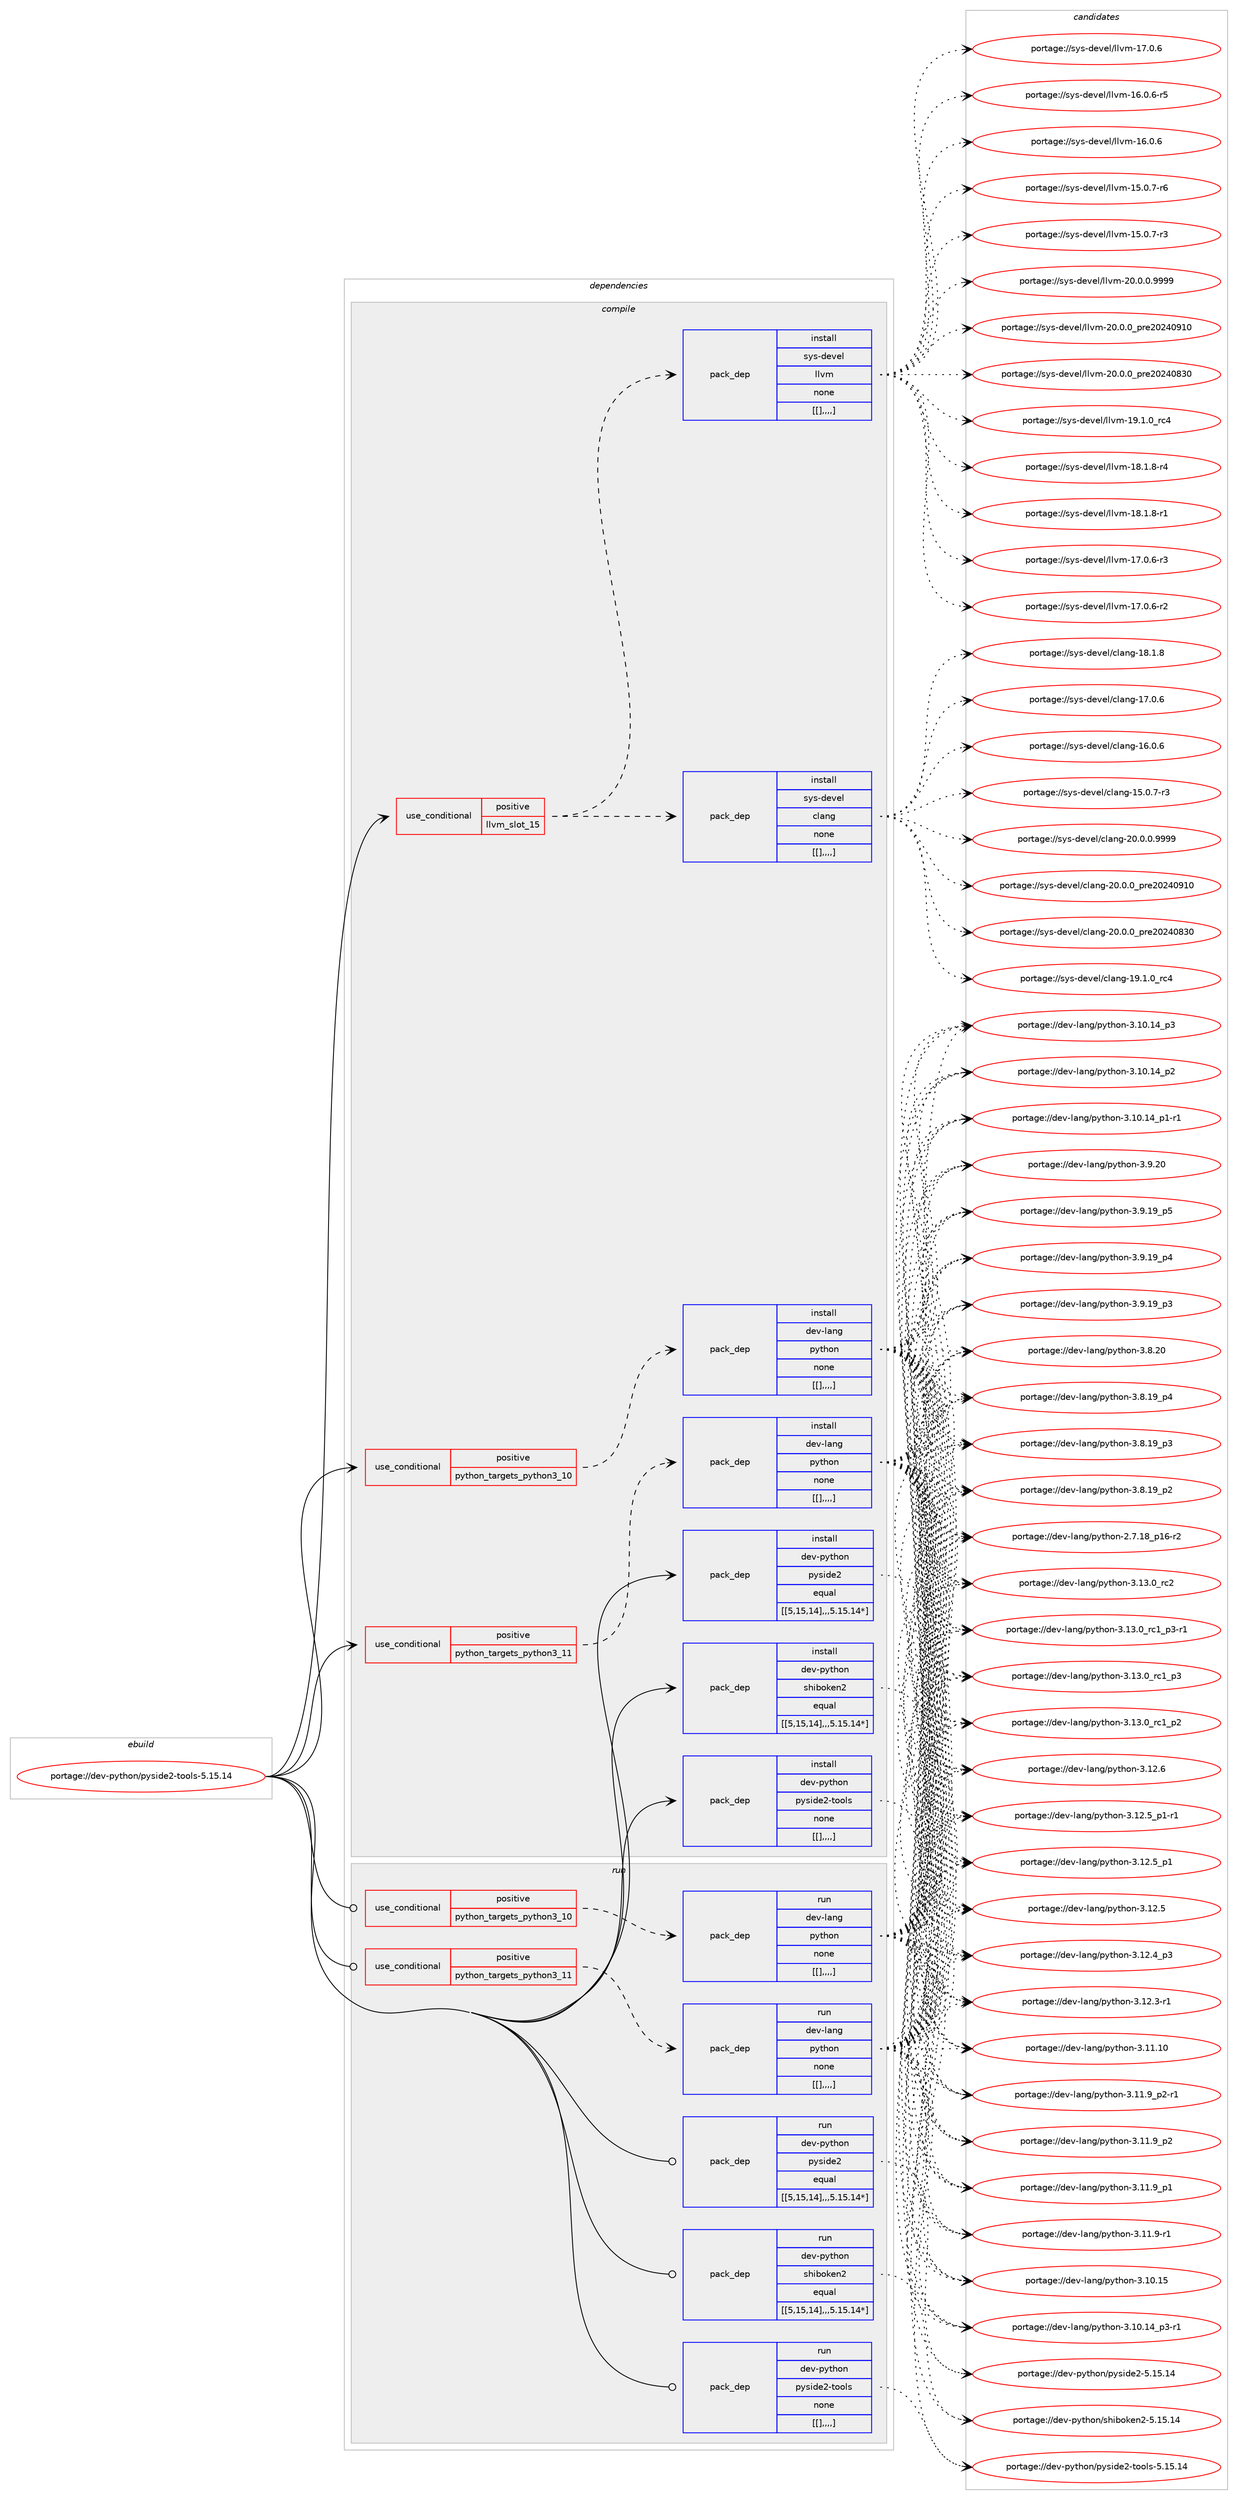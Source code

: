 digraph prolog {

# *************
# Graph options
# *************

newrank=true;
concentrate=true;
compound=true;
graph [rankdir=LR,fontname=Helvetica,fontsize=10,ranksep=1.5];#, ranksep=2.5, nodesep=0.2];
edge  [arrowhead=vee];
node  [fontname=Helvetica,fontsize=10];

# **********
# The ebuild
# **********

subgraph cluster_leftcol {
color=gray;
label=<<i>ebuild</i>>;
id [label="portage://dev-python/pyside2-tools-5.15.14", color=red, width=4, href="../dev-python/pyside2-tools-5.15.14.svg"];
}

# ****************
# The dependencies
# ****************

subgraph cluster_midcol {
color=gray;
label=<<i>dependencies</i>>;
subgraph cluster_compile {
fillcolor="#eeeeee";
style=filled;
label=<<i>compile</i>>;
subgraph cond38549 {
dependency160203 [label=<<TABLE BORDER="0" CELLBORDER="1" CELLSPACING="0" CELLPADDING="4"><TR><TD ROWSPAN="3" CELLPADDING="10">use_conditional</TD></TR><TR><TD>positive</TD></TR><TR><TD>llvm_slot_15</TD></TR></TABLE>>, shape=none, color=red];
subgraph pack120401 {
dependency160204 [label=<<TABLE BORDER="0" CELLBORDER="1" CELLSPACING="0" CELLPADDING="4" WIDTH="220"><TR><TD ROWSPAN="6" CELLPADDING="30">pack_dep</TD></TR><TR><TD WIDTH="110">install</TD></TR><TR><TD>sys-devel</TD></TR><TR><TD>clang</TD></TR><TR><TD>none</TD></TR><TR><TD>[[],,,,]</TD></TR></TABLE>>, shape=none, color=blue];
}
dependency160203:e -> dependency160204:w [weight=20,style="dashed",arrowhead="vee"];
subgraph pack120402 {
dependency160205 [label=<<TABLE BORDER="0" CELLBORDER="1" CELLSPACING="0" CELLPADDING="4" WIDTH="220"><TR><TD ROWSPAN="6" CELLPADDING="30">pack_dep</TD></TR><TR><TD WIDTH="110">install</TD></TR><TR><TD>sys-devel</TD></TR><TR><TD>llvm</TD></TR><TR><TD>none</TD></TR><TR><TD>[[],,,,]</TD></TR></TABLE>>, shape=none, color=blue];
}
dependency160203:e -> dependency160205:w [weight=20,style="dashed",arrowhead="vee"];
}
id:e -> dependency160203:w [weight=20,style="solid",arrowhead="vee"];
subgraph cond38550 {
dependency160206 [label=<<TABLE BORDER="0" CELLBORDER="1" CELLSPACING="0" CELLPADDING="4"><TR><TD ROWSPAN="3" CELLPADDING="10">use_conditional</TD></TR><TR><TD>positive</TD></TR><TR><TD>python_targets_python3_10</TD></TR></TABLE>>, shape=none, color=red];
subgraph pack120403 {
dependency160207 [label=<<TABLE BORDER="0" CELLBORDER="1" CELLSPACING="0" CELLPADDING="4" WIDTH="220"><TR><TD ROWSPAN="6" CELLPADDING="30">pack_dep</TD></TR><TR><TD WIDTH="110">install</TD></TR><TR><TD>dev-lang</TD></TR><TR><TD>python</TD></TR><TR><TD>none</TD></TR><TR><TD>[[],,,,]</TD></TR></TABLE>>, shape=none, color=blue];
}
dependency160206:e -> dependency160207:w [weight=20,style="dashed",arrowhead="vee"];
}
id:e -> dependency160206:w [weight=20,style="solid",arrowhead="vee"];
subgraph cond38551 {
dependency160208 [label=<<TABLE BORDER="0" CELLBORDER="1" CELLSPACING="0" CELLPADDING="4"><TR><TD ROWSPAN="3" CELLPADDING="10">use_conditional</TD></TR><TR><TD>positive</TD></TR><TR><TD>python_targets_python3_11</TD></TR></TABLE>>, shape=none, color=red];
subgraph pack120404 {
dependency160209 [label=<<TABLE BORDER="0" CELLBORDER="1" CELLSPACING="0" CELLPADDING="4" WIDTH="220"><TR><TD ROWSPAN="6" CELLPADDING="30">pack_dep</TD></TR><TR><TD WIDTH="110">install</TD></TR><TR><TD>dev-lang</TD></TR><TR><TD>python</TD></TR><TR><TD>none</TD></TR><TR><TD>[[],,,,]</TD></TR></TABLE>>, shape=none, color=blue];
}
dependency160208:e -> dependency160209:w [weight=20,style="dashed",arrowhead="vee"];
}
id:e -> dependency160208:w [weight=20,style="solid",arrowhead="vee"];
subgraph pack120405 {
dependency160210 [label=<<TABLE BORDER="0" CELLBORDER="1" CELLSPACING="0" CELLPADDING="4" WIDTH="220"><TR><TD ROWSPAN="6" CELLPADDING="30">pack_dep</TD></TR><TR><TD WIDTH="110">install</TD></TR><TR><TD>dev-python</TD></TR><TR><TD>pyside2</TD></TR><TR><TD>equal</TD></TR><TR><TD>[[5,15,14],,,5.15.14*]</TD></TR></TABLE>>, shape=none, color=blue];
}
id:e -> dependency160210:w [weight=20,style="solid",arrowhead="vee"];
subgraph pack120406 {
dependency160211 [label=<<TABLE BORDER="0" CELLBORDER="1" CELLSPACING="0" CELLPADDING="4" WIDTH="220"><TR><TD ROWSPAN="6" CELLPADDING="30">pack_dep</TD></TR><TR><TD WIDTH="110">install</TD></TR><TR><TD>dev-python</TD></TR><TR><TD>shiboken2</TD></TR><TR><TD>equal</TD></TR><TR><TD>[[5,15,14],,,5.15.14*]</TD></TR></TABLE>>, shape=none, color=blue];
}
id:e -> dependency160211:w [weight=20,style="solid",arrowhead="vee"];
subgraph pack120407 {
dependency160212 [label=<<TABLE BORDER="0" CELLBORDER="1" CELLSPACING="0" CELLPADDING="4" WIDTH="220"><TR><TD ROWSPAN="6" CELLPADDING="30">pack_dep</TD></TR><TR><TD WIDTH="110">install</TD></TR><TR><TD>dev-python</TD></TR><TR><TD>pyside2-tools</TD></TR><TR><TD>none</TD></TR><TR><TD>[[],,,,]</TD></TR></TABLE>>, shape=none, color=blue];
}
id:e -> dependency160212:w [weight=20,style="solid",arrowhead="vee"];
}
subgraph cluster_compileandrun {
fillcolor="#eeeeee";
style=filled;
label=<<i>compile and run</i>>;
}
subgraph cluster_run {
fillcolor="#eeeeee";
style=filled;
label=<<i>run</i>>;
subgraph cond38552 {
dependency160213 [label=<<TABLE BORDER="0" CELLBORDER="1" CELLSPACING="0" CELLPADDING="4"><TR><TD ROWSPAN="3" CELLPADDING="10">use_conditional</TD></TR><TR><TD>positive</TD></TR><TR><TD>python_targets_python3_10</TD></TR></TABLE>>, shape=none, color=red];
subgraph pack120408 {
dependency160214 [label=<<TABLE BORDER="0" CELLBORDER="1" CELLSPACING="0" CELLPADDING="4" WIDTH="220"><TR><TD ROWSPAN="6" CELLPADDING="30">pack_dep</TD></TR><TR><TD WIDTH="110">run</TD></TR><TR><TD>dev-lang</TD></TR><TR><TD>python</TD></TR><TR><TD>none</TD></TR><TR><TD>[[],,,,]</TD></TR></TABLE>>, shape=none, color=blue];
}
dependency160213:e -> dependency160214:w [weight=20,style="dashed",arrowhead="vee"];
}
id:e -> dependency160213:w [weight=20,style="solid",arrowhead="odot"];
subgraph cond38553 {
dependency160215 [label=<<TABLE BORDER="0" CELLBORDER="1" CELLSPACING="0" CELLPADDING="4"><TR><TD ROWSPAN="3" CELLPADDING="10">use_conditional</TD></TR><TR><TD>positive</TD></TR><TR><TD>python_targets_python3_11</TD></TR></TABLE>>, shape=none, color=red];
subgraph pack120409 {
dependency160216 [label=<<TABLE BORDER="0" CELLBORDER="1" CELLSPACING="0" CELLPADDING="4" WIDTH="220"><TR><TD ROWSPAN="6" CELLPADDING="30">pack_dep</TD></TR><TR><TD WIDTH="110">run</TD></TR><TR><TD>dev-lang</TD></TR><TR><TD>python</TD></TR><TR><TD>none</TD></TR><TR><TD>[[],,,,]</TD></TR></TABLE>>, shape=none, color=blue];
}
dependency160215:e -> dependency160216:w [weight=20,style="dashed",arrowhead="vee"];
}
id:e -> dependency160215:w [weight=20,style="solid",arrowhead="odot"];
subgraph pack120410 {
dependency160217 [label=<<TABLE BORDER="0" CELLBORDER="1" CELLSPACING="0" CELLPADDING="4" WIDTH="220"><TR><TD ROWSPAN="6" CELLPADDING="30">pack_dep</TD></TR><TR><TD WIDTH="110">run</TD></TR><TR><TD>dev-python</TD></TR><TR><TD>pyside2</TD></TR><TR><TD>equal</TD></TR><TR><TD>[[5,15,14],,,5.15.14*]</TD></TR></TABLE>>, shape=none, color=blue];
}
id:e -> dependency160217:w [weight=20,style="solid",arrowhead="odot"];
subgraph pack120411 {
dependency160218 [label=<<TABLE BORDER="0" CELLBORDER="1" CELLSPACING="0" CELLPADDING="4" WIDTH="220"><TR><TD ROWSPAN="6" CELLPADDING="30">pack_dep</TD></TR><TR><TD WIDTH="110">run</TD></TR><TR><TD>dev-python</TD></TR><TR><TD>shiboken2</TD></TR><TR><TD>equal</TD></TR><TR><TD>[[5,15,14],,,5.15.14*]</TD></TR></TABLE>>, shape=none, color=blue];
}
id:e -> dependency160218:w [weight=20,style="solid",arrowhead="odot"];
subgraph pack120412 {
dependency160219 [label=<<TABLE BORDER="0" CELLBORDER="1" CELLSPACING="0" CELLPADDING="4" WIDTH="220"><TR><TD ROWSPAN="6" CELLPADDING="30">pack_dep</TD></TR><TR><TD WIDTH="110">run</TD></TR><TR><TD>dev-python</TD></TR><TR><TD>pyside2-tools</TD></TR><TR><TD>none</TD></TR><TR><TD>[[],,,,]</TD></TR></TABLE>>, shape=none, color=blue];
}
id:e -> dependency160219:w [weight=20,style="solid",arrowhead="odot"];
}
}

# **************
# The candidates
# **************

subgraph cluster_choices {
rank=same;
color=gray;
label=<<i>candidates</i>>;

subgraph choice120401 {
color=black;
nodesep=1;
choice11512111545100101118101108479910897110103455048464846484657575757 [label="portage://sys-devel/clang-20.0.0.9999", color=red, width=4,href="../sys-devel/clang-20.0.0.9999.svg"];
choice1151211154510010111810110847991089711010345504846484648951121141015048505248574948 [label="portage://sys-devel/clang-20.0.0_pre20240910", color=red, width=4,href="../sys-devel/clang-20.0.0_pre20240910.svg"];
choice1151211154510010111810110847991089711010345504846484648951121141015048505248565148 [label="portage://sys-devel/clang-20.0.0_pre20240830", color=red, width=4,href="../sys-devel/clang-20.0.0_pre20240830.svg"];
choice1151211154510010111810110847991089711010345495746494648951149952 [label="portage://sys-devel/clang-19.1.0_rc4", color=red, width=4,href="../sys-devel/clang-19.1.0_rc4.svg"];
choice1151211154510010111810110847991089711010345495646494656 [label="portage://sys-devel/clang-18.1.8", color=red, width=4,href="../sys-devel/clang-18.1.8.svg"];
choice1151211154510010111810110847991089711010345495546484654 [label="portage://sys-devel/clang-17.0.6", color=red, width=4,href="../sys-devel/clang-17.0.6.svg"];
choice1151211154510010111810110847991089711010345495446484654 [label="portage://sys-devel/clang-16.0.6", color=red, width=4,href="../sys-devel/clang-16.0.6.svg"];
choice11512111545100101118101108479910897110103454953464846554511451 [label="portage://sys-devel/clang-15.0.7-r3", color=red, width=4,href="../sys-devel/clang-15.0.7-r3.svg"];
dependency160204:e -> choice11512111545100101118101108479910897110103455048464846484657575757:w [style=dotted,weight="100"];
dependency160204:e -> choice1151211154510010111810110847991089711010345504846484648951121141015048505248574948:w [style=dotted,weight="100"];
dependency160204:e -> choice1151211154510010111810110847991089711010345504846484648951121141015048505248565148:w [style=dotted,weight="100"];
dependency160204:e -> choice1151211154510010111810110847991089711010345495746494648951149952:w [style=dotted,weight="100"];
dependency160204:e -> choice1151211154510010111810110847991089711010345495646494656:w [style=dotted,weight="100"];
dependency160204:e -> choice1151211154510010111810110847991089711010345495546484654:w [style=dotted,weight="100"];
dependency160204:e -> choice1151211154510010111810110847991089711010345495446484654:w [style=dotted,weight="100"];
dependency160204:e -> choice11512111545100101118101108479910897110103454953464846554511451:w [style=dotted,weight="100"];
}
subgraph choice120402 {
color=black;
nodesep=1;
choice1151211154510010111810110847108108118109455048464846484657575757 [label="portage://sys-devel/llvm-20.0.0.9999", color=red, width=4,href="../sys-devel/llvm-20.0.0.9999.svg"];
choice115121115451001011181011084710810811810945504846484648951121141015048505248574948 [label="portage://sys-devel/llvm-20.0.0_pre20240910", color=red, width=4,href="../sys-devel/llvm-20.0.0_pre20240910.svg"];
choice115121115451001011181011084710810811810945504846484648951121141015048505248565148 [label="portage://sys-devel/llvm-20.0.0_pre20240830", color=red, width=4,href="../sys-devel/llvm-20.0.0_pre20240830.svg"];
choice115121115451001011181011084710810811810945495746494648951149952 [label="portage://sys-devel/llvm-19.1.0_rc4", color=red, width=4,href="../sys-devel/llvm-19.1.0_rc4.svg"];
choice1151211154510010111810110847108108118109454956464946564511452 [label="portage://sys-devel/llvm-18.1.8-r4", color=red, width=4,href="../sys-devel/llvm-18.1.8-r4.svg"];
choice1151211154510010111810110847108108118109454956464946564511449 [label="portage://sys-devel/llvm-18.1.8-r1", color=red, width=4,href="../sys-devel/llvm-18.1.8-r1.svg"];
choice1151211154510010111810110847108108118109454955464846544511451 [label="portage://sys-devel/llvm-17.0.6-r3", color=red, width=4,href="../sys-devel/llvm-17.0.6-r3.svg"];
choice1151211154510010111810110847108108118109454955464846544511450 [label="portage://sys-devel/llvm-17.0.6-r2", color=red, width=4,href="../sys-devel/llvm-17.0.6-r2.svg"];
choice115121115451001011181011084710810811810945495546484654 [label="portage://sys-devel/llvm-17.0.6", color=red, width=4,href="../sys-devel/llvm-17.0.6.svg"];
choice1151211154510010111810110847108108118109454954464846544511453 [label="portage://sys-devel/llvm-16.0.6-r5", color=red, width=4,href="../sys-devel/llvm-16.0.6-r5.svg"];
choice115121115451001011181011084710810811810945495446484654 [label="portage://sys-devel/llvm-16.0.6", color=red, width=4,href="../sys-devel/llvm-16.0.6.svg"];
choice1151211154510010111810110847108108118109454953464846554511454 [label="portage://sys-devel/llvm-15.0.7-r6", color=red, width=4,href="../sys-devel/llvm-15.0.7-r6.svg"];
choice1151211154510010111810110847108108118109454953464846554511451 [label="portage://sys-devel/llvm-15.0.7-r3", color=red, width=4,href="../sys-devel/llvm-15.0.7-r3.svg"];
dependency160205:e -> choice1151211154510010111810110847108108118109455048464846484657575757:w [style=dotted,weight="100"];
dependency160205:e -> choice115121115451001011181011084710810811810945504846484648951121141015048505248574948:w [style=dotted,weight="100"];
dependency160205:e -> choice115121115451001011181011084710810811810945504846484648951121141015048505248565148:w [style=dotted,weight="100"];
dependency160205:e -> choice115121115451001011181011084710810811810945495746494648951149952:w [style=dotted,weight="100"];
dependency160205:e -> choice1151211154510010111810110847108108118109454956464946564511452:w [style=dotted,weight="100"];
dependency160205:e -> choice1151211154510010111810110847108108118109454956464946564511449:w [style=dotted,weight="100"];
dependency160205:e -> choice1151211154510010111810110847108108118109454955464846544511451:w [style=dotted,weight="100"];
dependency160205:e -> choice1151211154510010111810110847108108118109454955464846544511450:w [style=dotted,weight="100"];
dependency160205:e -> choice115121115451001011181011084710810811810945495546484654:w [style=dotted,weight="100"];
dependency160205:e -> choice1151211154510010111810110847108108118109454954464846544511453:w [style=dotted,weight="100"];
dependency160205:e -> choice115121115451001011181011084710810811810945495446484654:w [style=dotted,weight="100"];
dependency160205:e -> choice1151211154510010111810110847108108118109454953464846554511454:w [style=dotted,weight="100"];
dependency160205:e -> choice1151211154510010111810110847108108118109454953464846554511451:w [style=dotted,weight="100"];
}
subgraph choice120403 {
color=black;
nodesep=1;
choice10010111845108971101034711212111610411111045514649514648951149950 [label="portage://dev-lang/python-3.13.0_rc2", color=red, width=4,href="../dev-lang/python-3.13.0_rc2.svg"];
choice1001011184510897110103471121211161041111104551464951464895114994995112514511449 [label="portage://dev-lang/python-3.13.0_rc1_p3-r1", color=red, width=4,href="../dev-lang/python-3.13.0_rc1_p3-r1.svg"];
choice100101118451089711010347112121116104111110455146495146489511499499511251 [label="portage://dev-lang/python-3.13.0_rc1_p3", color=red, width=4,href="../dev-lang/python-3.13.0_rc1_p3.svg"];
choice100101118451089711010347112121116104111110455146495146489511499499511250 [label="portage://dev-lang/python-3.13.0_rc1_p2", color=red, width=4,href="../dev-lang/python-3.13.0_rc1_p2.svg"];
choice10010111845108971101034711212111610411111045514649504654 [label="portage://dev-lang/python-3.12.6", color=red, width=4,href="../dev-lang/python-3.12.6.svg"];
choice1001011184510897110103471121211161041111104551464950465395112494511449 [label="portage://dev-lang/python-3.12.5_p1-r1", color=red, width=4,href="../dev-lang/python-3.12.5_p1-r1.svg"];
choice100101118451089711010347112121116104111110455146495046539511249 [label="portage://dev-lang/python-3.12.5_p1", color=red, width=4,href="../dev-lang/python-3.12.5_p1.svg"];
choice10010111845108971101034711212111610411111045514649504653 [label="portage://dev-lang/python-3.12.5", color=red, width=4,href="../dev-lang/python-3.12.5.svg"];
choice100101118451089711010347112121116104111110455146495046529511251 [label="portage://dev-lang/python-3.12.4_p3", color=red, width=4,href="../dev-lang/python-3.12.4_p3.svg"];
choice100101118451089711010347112121116104111110455146495046514511449 [label="portage://dev-lang/python-3.12.3-r1", color=red, width=4,href="../dev-lang/python-3.12.3-r1.svg"];
choice1001011184510897110103471121211161041111104551464949464948 [label="portage://dev-lang/python-3.11.10", color=red, width=4,href="../dev-lang/python-3.11.10.svg"];
choice1001011184510897110103471121211161041111104551464949465795112504511449 [label="portage://dev-lang/python-3.11.9_p2-r1", color=red, width=4,href="../dev-lang/python-3.11.9_p2-r1.svg"];
choice100101118451089711010347112121116104111110455146494946579511250 [label="portage://dev-lang/python-3.11.9_p2", color=red, width=4,href="../dev-lang/python-3.11.9_p2.svg"];
choice100101118451089711010347112121116104111110455146494946579511249 [label="portage://dev-lang/python-3.11.9_p1", color=red, width=4,href="../dev-lang/python-3.11.9_p1.svg"];
choice100101118451089711010347112121116104111110455146494946574511449 [label="portage://dev-lang/python-3.11.9-r1", color=red, width=4,href="../dev-lang/python-3.11.9-r1.svg"];
choice1001011184510897110103471121211161041111104551464948464953 [label="portage://dev-lang/python-3.10.15", color=red, width=4,href="../dev-lang/python-3.10.15.svg"];
choice100101118451089711010347112121116104111110455146494846495295112514511449 [label="portage://dev-lang/python-3.10.14_p3-r1", color=red, width=4,href="../dev-lang/python-3.10.14_p3-r1.svg"];
choice10010111845108971101034711212111610411111045514649484649529511251 [label="portage://dev-lang/python-3.10.14_p3", color=red, width=4,href="../dev-lang/python-3.10.14_p3.svg"];
choice10010111845108971101034711212111610411111045514649484649529511250 [label="portage://dev-lang/python-3.10.14_p2", color=red, width=4,href="../dev-lang/python-3.10.14_p2.svg"];
choice100101118451089711010347112121116104111110455146494846495295112494511449 [label="portage://dev-lang/python-3.10.14_p1-r1", color=red, width=4,href="../dev-lang/python-3.10.14_p1-r1.svg"];
choice10010111845108971101034711212111610411111045514657465048 [label="portage://dev-lang/python-3.9.20", color=red, width=4,href="../dev-lang/python-3.9.20.svg"];
choice100101118451089711010347112121116104111110455146574649579511253 [label="portage://dev-lang/python-3.9.19_p5", color=red, width=4,href="../dev-lang/python-3.9.19_p5.svg"];
choice100101118451089711010347112121116104111110455146574649579511252 [label="portage://dev-lang/python-3.9.19_p4", color=red, width=4,href="../dev-lang/python-3.9.19_p4.svg"];
choice100101118451089711010347112121116104111110455146574649579511251 [label="portage://dev-lang/python-3.9.19_p3", color=red, width=4,href="../dev-lang/python-3.9.19_p3.svg"];
choice10010111845108971101034711212111610411111045514656465048 [label="portage://dev-lang/python-3.8.20", color=red, width=4,href="../dev-lang/python-3.8.20.svg"];
choice100101118451089711010347112121116104111110455146564649579511252 [label="portage://dev-lang/python-3.8.19_p4", color=red, width=4,href="../dev-lang/python-3.8.19_p4.svg"];
choice100101118451089711010347112121116104111110455146564649579511251 [label="portage://dev-lang/python-3.8.19_p3", color=red, width=4,href="../dev-lang/python-3.8.19_p3.svg"];
choice100101118451089711010347112121116104111110455146564649579511250 [label="portage://dev-lang/python-3.8.19_p2", color=red, width=4,href="../dev-lang/python-3.8.19_p2.svg"];
choice100101118451089711010347112121116104111110455046554649569511249544511450 [label="portage://dev-lang/python-2.7.18_p16-r2", color=red, width=4,href="../dev-lang/python-2.7.18_p16-r2.svg"];
dependency160207:e -> choice10010111845108971101034711212111610411111045514649514648951149950:w [style=dotted,weight="100"];
dependency160207:e -> choice1001011184510897110103471121211161041111104551464951464895114994995112514511449:w [style=dotted,weight="100"];
dependency160207:e -> choice100101118451089711010347112121116104111110455146495146489511499499511251:w [style=dotted,weight="100"];
dependency160207:e -> choice100101118451089711010347112121116104111110455146495146489511499499511250:w [style=dotted,weight="100"];
dependency160207:e -> choice10010111845108971101034711212111610411111045514649504654:w [style=dotted,weight="100"];
dependency160207:e -> choice1001011184510897110103471121211161041111104551464950465395112494511449:w [style=dotted,weight="100"];
dependency160207:e -> choice100101118451089711010347112121116104111110455146495046539511249:w [style=dotted,weight="100"];
dependency160207:e -> choice10010111845108971101034711212111610411111045514649504653:w [style=dotted,weight="100"];
dependency160207:e -> choice100101118451089711010347112121116104111110455146495046529511251:w [style=dotted,weight="100"];
dependency160207:e -> choice100101118451089711010347112121116104111110455146495046514511449:w [style=dotted,weight="100"];
dependency160207:e -> choice1001011184510897110103471121211161041111104551464949464948:w [style=dotted,weight="100"];
dependency160207:e -> choice1001011184510897110103471121211161041111104551464949465795112504511449:w [style=dotted,weight="100"];
dependency160207:e -> choice100101118451089711010347112121116104111110455146494946579511250:w [style=dotted,weight="100"];
dependency160207:e -> choice100101118451089711010347112121116104111110455146494946579511249:w [style=dotted,weight="100"];
dependency160207:e -> choice100101118451089711010347112121116104111110455146494946574511449:w [style=dotted,weight="100"];
dependency160207:e -> choice1001011184510897110103471121211161041111104551464948464953:w [style=dotted,weight="100"];
dependency160207:e -> choice100101118451089711010347112121116104111110455146494846495295112514511449:w [style=dotted,weight="100"];
dependency160207:e -> choice10010111845108971101034711212111610411111045514649484649529511251:w [style=dotted,weight="100"];
dependency160207:e -> choice10010111845108971101034711212111610411111045514649484649529511250:w [style=dotted,weight="100"];
dependency160207:e -> choice100101118451089711010347112121116104111110455146494846495295112494511449:w [style=dotted,weight="100"];
dependency160207:e -> choice10010111845108971101034711212111610411111045514657465048:w [style=dotted,weight="100"];
dependency160207:e -> choice100101118451089711010347112121116104111110455146574649579511253:w [style=dotted,weight="100"];
dependency160207:e -> choice100101118451089711010347112121116104111110455146574649579511252:w [style=dotted,weight="100"];
dependency160207:e -> choice100101118451089711010347112121116104111110455146574649579511251:w [style=dotted,weight="100"];
dependency160207:e -> choice10010111845108971101034711212111610411111045514656465048:w [style=dotted,weight="100"];
dependency160207:e -> choice100101118451089711010347112121116104111110455146564649579511252:w [style=dotted,weight="100"];
dependency160207:e -> choice100101118451089711010347112121116104111110455146564649579511251:w [style=dotted,weight="100"];
dependency160207:e -> choice100101118451089711010347112121116104111110455146564649579511250:w [style=dotted,weight="100"];
dependency160207:e -> choice100101118451089711010347112121116104111110455046554649569511249544511450:w [style=dotted,weight="100"];
}
subgraph choice120404 {
color=black;
nodesep=1;
choice10010111845108971101034711212111610411111045514649514648951149950 [label="portage://dev-lang/python-3.13.0_rc2", color=red, width=4,href="../dev-lang/python-3.13.0_rc2.svg"];
choice1001011184510897110103471121211161041111104551464951464895114994995112514511449 [label="portage://dev-lang/python-3.13.0_rc1_p3-r1", color=red, width=4,href="../dev-lang/python-3.13.0_rc1_p3-r1.svg"];
choice100101118451089711010347112121116104111110455146495146489511499499511251 [label="portage://dev-lang/python-3.13.0_rc1_p3", color=red, width=4,href="../dev-lang/python-3.13.0_rc1_p3.svg"];
choice100101118451089711010347112121116104111110455146495146489511499499511250 [label="portage://dev-lang/python-3.13.0_rc1_p2", color=red, width=4,href="../dev-lang/python-3.13.0_rc1_p2.svg"];
choice10010111845108971101034711212111610411111045514649504654 [label="portage://dev-lang/python-3.12.6", color=red, width=4,href="../dev-lang/python-3.12.6.svg"];
choice1001011184510897110103471121211161041111104551464950465395112494511449 [label="portage://dev-lang/python-3.12.5_p1-r1", color=red, width=4,href="../dev-lang/python-3.12.5_p1-r1.svg"];
choice100101118451089711010347112121116104111110455146495046539511249 [label="portage://dev-lang/python-3.12.5_p1", color=red, width=4,href="../dev-lang/python-3.12.5_p1.svg"];
choice10010111845108971101034711212111610411111045514649504653 [label="portage://dev-lang/python-3.12.5", color=red, width=4,href="../dev-lang/python-3.12.5.svg"];
choice100101118451089711010347112121116104111110455146495046529511251 [label="portage://dev-lang/python-3.12.4_p3", color=red, width=4,href="../dev-lang/python-3.12.4_p3.svg"];
choice100101118451089711010347112121116104111110455146495046514511449 [label="portage://dev-lang/python-3.12.3-r1", color=red, width=4,href="../dev-lang/python-3.12.3-r1.svg"];
choice1001011184510897110103471121211161041111104551464949464948 [label="portage://dev-lang/python-3.11.10", color=red, width=4,href="../dev-lang/python-3.11.10.svg"];
choice1001011184510897110103471121211161041111104551464949465795112504511449 [label="portage://dev-lang/python-3.11.9_p2-r1", color=red, width=4,href="../dev-lang/python-3.11.9_p2-r1.svg"];
choice100101118451089711010347112121116104111110455146494946579511250 [label="portage://dev-lang/python-3.11.9_p2", color=red, width=4,href="../dev-lang/python-3.11.9_p2.svg"];
choice100101118451089711010347112121116104111110455146494946579511249 [label="portage://dev-lang/python-3.11.9_p1", color=red, width=4,href="../dev-lang/python-3.11.9_p1.svg"];
choice100101118451089711010347112121116104111110455146494946574511449 [label="portage://dev-lang/python-3.11.9-r1", color=red, width=4,href="../dev-lang/python-3.11.9-r1.svg"];
choice1001011184510897110103471121211161041111104551464948464953 [label="portage://dev-lang/python-3.10.15", color=red, width=4,href="../dev-lang/python-3.10.15.svg"];
choice100101118451089711010347112121116104111110455146494846495295112514511449 [label="portage://dev-lang/python-3.10.14_p3-r1", color=red, width=4,href="../dev-lang/python-3.10.14_p3-r1.svg"];
choice10010111845108971101034711212111610411111045514649484649529511251 [label="portage://dev-lang/python-3.10.14_p3", color=red, width=4,href="../dev-lang/python-3.10.14_p3.svg"];
choice10010111845108971101034711212111610411111045514649484649529511250 [label="portage://dev-lang/python-3.10.14_p2", color=red, width=4,href="../dev-lang/python-3.10.14_p2.svg"];
choice100101118451089711010347112121116104111110455146494846495295112494511449 [label="portage://dev-lang/python-3.10.14_p1-r1", color=red, width=4,href="../dev-lang/python-3.10.14_p1-r1.svg"];
choice10010111845108971101034711212111610411111045514657465048 [label="portage://dev-lang/python-3.9.20", color=red, width=4,href="../dev-lang/python-3.9.20.svg"];
choice100101118451089711010347112121116104111110455146574649579511253 [label="portage://dev-lang/python-3.9.19_p5", color=red, width=4,href="../dev-lang/python-3.9.19_p5.svg"];
choice100101118451089711010347112121116104111110455146574649579511252 [label="portage://dev-lang/python-3.9.19_p4", color=red, width=4,href="../dev-lang/python-3.9.19_p4.svg"];
choice100101118451089711010347112121116104111110455146574649579511251 [label="portage://dev-lang/python-3.9.19_p3", color=red, width=4,href="../dev-lang/python-3.9.19_p3.svg"];
choice10010111845108971101034711212111610411111045514656465048 [label="portage://dev-lang/python-3.8.20", color=red, width=4,href="../dev-lang/python-3.8.20.svg"];
choice100101118451089711010347112121116104111110455146564649579511252 [label="portage://dev-lang/python-3.8.19_p4", color=red, width=4,href="../dev-lang/python-3.8.19_p4.svg"];
choice100101118451089711010347112121116104111110455146564649579511251 [label="portage://dev-lang/python-3.8.19_p3", color=red, width=4,href="../dev-lang/python-3.8.19_p3.svg"];
choice100101118451089711010347112121116104111110455146564649579511250 [label="portage://dev-lang/python-3.8.19_p2", color=red, width=4,href="../dev-lang/python-3.8.19_p2.svg"];
choice100101118451089711010347112121116104111110455046554649569511249544511450 [label="portage://dev-lang/python-2.7.18_p16-r2", color=red, width=4,href="../dev-lang/python-2.7.18_p16-r2.svg"];
dependency160209:e -> choice10010111845108971101034711212111610411111045514649514648951149950:w [style=dotted,weight="100"];
dependency160209:e -> choice1001011184510897110103471121211161041111104551464951464895114994995112514511449:w [style=dotted,weight="100"];
dependency160209:e -> choice100101118451089711010347112121116104111110455146495146489511499499511251:w [style=dotted,weight="100"];
dependency160209:e -> choice100101118451089711010347112121116104111110455146495146489511499499511250:w [style=dotted,weight="100"];
dependency160209:e -> choice10010111845108971101034711212111610411111045514649504654:w [style=dotted,weight="100"];
dependency160209:e -> choice1001011184510897110103471121211161041111104551464950465395112494511449:w [style=dotted,weight="100"];
dependency160209:e -> choice100101118451089711010347112121116104111110455146495046539511249:w [style=dotted,weight="100"];
dependency160209:e -> choice10010111845108971101034711212111610411111045514649504653:w [style=dotted,weight="100"];
dependency160209:e -> choice100101118451089711010347112121116104111110455146495046529511251:w [style=dotted,weight="100"];
dependency160209:e -> choice100101118451089711010347112121116104111110455146495046514511449:w [style=dotted,weight="100"];
dependency160209:e -> choice1001011184510897110103471121211161041111104551464949464948:w [style=dotted,weight="100"];
dependency160209:e -> choice1001011184510897110103471121211161041111104551464949465795112504511449:w [style=dotted,weight="100"];
dependency160209:e -> choice100101118451089711010347112121116104111110455146494946579511250:w [style=dotted,weight="100"];
dependency160209:e -> choice100101118451089711010347112121116104111110455146494946579511249:w [style=dotted,weight="100"];
dependency160209:e -> choice100101118451089711010347112121116104111110455146494946574511449:w [style=dotted,weight="100"];
dependency160209:e -> choice1001011184510897110103471121211161041111104551464948464953:w [style=dotted,weight="100"];
dependency160209:e -> choice100101118451089711010347112121116104111110455146494846495295112514511449:w [style=dotted,weight="100"];
dependency160209:e -> choice10010111845108971101034711212111610411111045514649484649529511251:w [style=dotted,weight="100"];
dependency160209:e -> choice10010111845108971101034711212111610411111045514649484649529511250:w [style=dotted,weight="100"];
dependency160209:e -> choice100101118451089711010347112121116104111110455146494846495295112494511449:w [style=dotted,weight="100"];
dependency160209:e -> choice10010111845108971101034711212111610411111045514657465048:w [style=dotted,weight="100"];
dependency160209:e -> choice100101118451089711010347112121116104111110455146574649579511253:w [style=dotted,weight="100"];
dependency160209:e -> choice100101118451089711010347112121116104111110455146574649579511252:w [style=dotted,weight="100"];
dependency160209:e -> choice100101118451089711010347112121116104111110455146574649579511251:w [style=dotted,weight="100"];
dependency160209:e -> choice10010111845108971101034711212111610411111045514656465048:w [style=dotted,weight="100"];
dependency160209:e -> choice100101118451089711010347112121116104111110455146564649579511252:w [style=dotted,weight="100"];
dependency160209:e -> choice100101118451089711010347112121116104111110455146564649579511251:w [style=dotted,weight="100"];
dependency160209:e -> choice100101118451089711010347112121116104111110455146564649579511250:w [style=dotted,weight="100"];
dependency160209:e -> choice100101118451089711010347112121116104111110455046554649569511249544511450:w [style=dotted,weight="100"];
}
subgraph choice120405 {
color=black;
nodesep=1;
choice1001011184511212111610411111047112121115105100101504553464953464952 [label="portage://dev-python/pyside2-5.15.14", color=red, width=4,href="../dev-python/pyside2-5.15.14.svg"];
dependency160210:e -> choice1001011184511212111610411111047112121115105100101504553464953464952:w [style=dotted,weight="100"];
}
subgraph choice120406 {
color=black;
nodesep=1;
choice100101118451121211161041111104711510410598111107101110504553464953464952 [label="portage://dev-python/shiboken2-5.15.14", color=red, width=4,href="../dev-python/shiboken2-5.15.14.svg"];
dependency160211:e -> choice100101118451121211161041111104711510410598111107101110504553464953464952:w [style=dotted,weight="100"];
}
subgraph choice120407 {
color=black;
nodesep=1;
choice100101118451121211161041111104711212111510510010150451161111111081154553464953464952 [label="portage://dev-python/pyside2-tools-5.15.14", color=red, width=4,href="../dev-python/pyside2-tools-5.15.14.svg"];
dependency160212:e -> choice100101118451121211161041111104711212111510510010150451161111111081154553464953464952:w [style=dotted,weight="100"];
}
subgraph choice120408 {
color=black;
nodesep=1;
choice10010111845108971101034711212111610411111045514649514648951149950 [label="portage://dev-lang/python-3.13.0_rc2", color=red, width=4,href="../dev-lang/python-3.13.0_rc2.svg"];
choice1001011184510897110103471121211161041111104551464951464895114994995112514511449 [label="portage://dev-lang/python-3.13.0_rc1_p3-r1", color=red, width=4,href="../dev-lang/python-3.13.0_rc1_p3-r1.svg"];
choice100101118451089711010347112121116104111110455146495146489511499499511251 [label="portage://dev-lang/python-3.13.0_rc1_p3", color=red, width=4,href="../dev-lang/python-3.13.0_rc1_p3.svg"];
choice100101118451089711010347112121116104111110455146495146489511499499511250 [label="portage://dev-lang/python-3.13.0_rc1_p2", color=red, width=4,href="../dev-lang/python-3.13.0_rc1_p2.svg"];
choice10010111845108971101034711212111610411111045514649504654 [label="portage://dev-lang/python-3.12.6", color=red, width=4,href="../dev-lang/python-3.12.6.svg"];
choice1001011184510897110103471121211161041111104551464950465395112494511449 [label="portage://dev-lang/python-3.12.5_p1-r1", color=red, width=4,href="../dev-lang/python-3.12.5_p1-r1.svg"];
choice100101118451089711010347112121116104111110455146495046539511249 [label="portage://dev-lang/python-3.12.5_p1", color=red, width=4,href="../dev-lang/python-3.12.5_p1.svg"];
choice10010111845108971101034711212111610411111045514649504653 [label="portage://dev-lang/python-3.12.5", color=red, width=4,href="../dev-lang/python-3.12.5.svg"];
choice100101118451089711010347112121116104111110455146495046529511251 [label="portage://dev-lang/python-3.12.4_p3", color=red, width=4,href="../dev-lang/python-3.12.4_p3.svg"];
choice100101118451089711010347112121116104111110455146495046514511449 [label="portage://dev-lang/python-3.12.3-r1", color=red, width=4,href="../dev-lang/python-3.12.3-r1.svg"];
choice1001011184510897110103471121211161041111104551464949464948 [label="portage://dev-lang/python-3.11.10", color=red, width=4,href="../dev-lang/python-3.11.10.svg"];
choice1001011184510897110103471121211161041111104551464949465795112504511449 [label="portage://dev-lang/python-3.11.9_p2-r1", color=red, width=4,href="../dev-lang/python-3.11.9_p2-r1.svg"];
choice100101118451089711010347112121116104111110455146494946579511250 [label="portage://dev-lang/python-3.11.9_p2", color=red, width=4,href="../dev-lang/python-3.11.9_p2.svg"];
choice100101118451089711010347112121116104111110455146494946579511249 [label="portage://dev-lang/python-3.11.9_p1", color=red, width=4,href="../dev-lang/python-3.11.9_p1.svg"];
choice100101118451089711010347112121116104111110455146494946574511449 [label="portage://dev-lang/python-3.11.9-r1", color=red, width=4,href="../dev-lang/python-3.11.9-r1.svg"];
choice1001011184510897110103471121211161041111104551464948464953 [label="portage://dev-lang/python-3.10.15", color=red, width=4,href="../dev-lang/python-3.10.15.svg"];
choice100101118451089711010347112121116104111110455146494846495295112514511449 [label="portage://dev-lang/python-3.10.14_p3-r1", color=red, width=4,href="../dev-lang/python-3.10.14_p3-r1.svg"];
choice10010111845108971101034711212111610411111045514649484649529511251 [label="portage://dev-lang/python-3.10.14_p3", color=red, width=4,href="../dev-lang/python-3.10.14_p3.svg"];
choice10010111845108971101034711212111610411111045514649484649529511250 [label="portage://dev-lang/python-3.10.14_p2", color=red, width=4,href="../dev-lang/python-3.10.14_p2.svg"];
choice100101118451089711010347112121116104111110455146494846495295112494511449 [label="portage://dev-lang/python-3.10.14_p1-r1", color=red, width=4,href="../dev-lang/python-3.10.14_p1-r1.svg"];
choice10010111845108971101034711212111610411111045514657465048 [label="portage://dev-lang/python-3.9.20", color=red, width=4,href="../dev-lang/python-3.9.20.svg"];
choice100101118451089711010347112121116104111110455146574649579511253 [label="portage://dev-lang/python-3.9.19_p5", color=red, width=4,href="../dev-lang/python-3.9.19_p5.svg"];
choice100101118451089711010347112121116104111110455146574649579511252 [label="portage://dev-lang/python-3.9.19_p4", color=red, width=4,href="../dev-lang/python-3.9.19_p4.svg"];
choice100101118451089711010347112121116104111110455146574649579511251 [label="portage://dev-lang/python-3.9.19_p3", color=red, width=4,href="../dev-lang/python-3.9.19_p3.svg"];
choice10010111845108971101034711212111610411111045514656465048 [label="portage://dev-lang/python-3.8.20", color=red, width=4,href="../dev-lang/python-3.8.20.svg"];
choice100101118451089711010347112121116104111110455146564649579511252 [label="portage://dev-lang/python-3.8.19_p4", color=red, width=4,href="../dev-lang/python-3.8.19_p4.svg"];
choice100101118451089711010347112121116104111110455146564649579511251 [label="portage://dev-lang/python-3.8.19_p3", color=red, width=4,href="../dev-lang/python-3.8.19_p3.svg"];
choice100101118451089711010347112121116104111110455146564649579511250 [label="portage://dev-lang/python-3.8.19_p2", color=red, width=4,href="../dev-lang/python-3.8.19_p2.svg"];
choice100101118451089711010347112121116104111110455046554649569511249544511450 [label="portage://dev-lang/python-2.7.18_p16-r2", color=red, width=4,href="../dev-lang/python-2.7.18_p16-r2.svg"];
dependency160214:e -> choice10010111845108971101034711212111610411111045514649514648951149950:w [style=dotted,weight="100"];
dependency160214:e -> choice1001011184510897110103471121211161041111104551464951464895114994995112514511449:w [style=dotted,weight="100"];
dependency160214:e -> choice100101118451089711010347112121116104111110455146495146489511499499511251:w [style=dotted,weight="100"];
dependency160214:e -> choice100101118451089711010347112121116104111110455146495146489511499499511250:w [style=dotted,weight="100"];
dependency160214:e -> choice10010111845108971101034711212111610411111045514649504654:w [style=dotted,weight="100"];
dependency160214:e -> choice1001011184510897110103471121211161041111104551464950465395112494511449:w [style=dotted,weight="100"];
dependency160214:e -> choice100101118451089711010347112121116104111110455146495046539511249:w [style=dotted,weight="100"];
dependency160214:e -> choice10010111845108971101034711212111610411111045514649504653:w [style=dotted,weight="100"];
dependency160214:e -> choice100101118451089711010347112121116104111110455146495046529511251:w [style=dotted,weight="100"];
dependency160214:e -> choice100101118451089711010347112121116104111110455146495046514511449:w [style=dotted,weight="100"];
dependency160214:e -> choice1001011184510897110103471121211161041111104551464949464948:w [style=dotted,weight="100"];
dependency160214:e -> choice1001011184510897110103471121211161041111104551464949465795112504511449:w [style=dotted,weight="100"];
dependency160214:e -> choice100101118451089711010347112121116104111110455146494946579511250:w [style=dotted,weight="100"];
dependency160214:e -> choice100101118451089711010347112121116104111110455146494946579511249:w [style=dotted,weight="100"];
dependency160214:e -> choice100101118451089711010347112121116104111110455146494946574511449:w [style=dotted,weight="100"];
dependency160214:e -> choice1001011184510897110103471121211161041111104551464948464953:w [style=dotted,weight="100"];
dependency160214:e -> choice100101118451089711010347112121116104111110455146494846495295112514511449:w [style=dotted,weight="100"];
dependency160214:e -> choice10010111845108971101034711212111610411111045514649484649529511251:w [style=dotted,weight="100"];
dependency160214:e -> choice10010111845108971101034711212111610411111045514649484649529511250:w [style=dotted,weight="100"];
dependency160214:e -> choice100101118451089711010347112121116104111110455146494846495295112494511449:w [style=dotted,weight="100"];
dependency160214:e -> choice10010111845108971101034711212111610411111045514657465048:w [style=dotted,weight="100"];
dependency160214:e -> choice100101118451089711010347112121116104111110455146574649579511253:w [style=dotted,weight="100"];
dependency160214:e -> choice100101118451089711010347112121116104111110455146574649579511252:w [style=dotted,weight="100"];
dependency160214:e -> choice100101118451089711010347112121116104111110455146574649579511251:w [style=dotted,weight="100"];
dependency160214:e -> choice10010111845108971101034711212111610411111045514656465048:w [style=dotted,weight="100"];
dependency160214:e -> choice100101118451089711010347112121116104111110455146564649579511252:w [style=dotted,weight="100"];
dependency160214:e -> choice100101118451089711010347112121116104111110455146564649579511251:w [style=dotted,weight="100"];
dependency160214:e -> choice100101118451089711010347112121116104111110455146564649579511250:w [style=dotted,weight="100"];
dependency160214:e -> choice100101118451089711010347112121116104111110455046554649569511249544511450:w [style=dotted,weight="100"];
}
subgraph choice120409 {
color=black;
nodesep=1;
choice10010111845108971101034711212111610411111045514649514648951149950 [label="portage://dev-lang/python-3.13.0_rc2", color=red, width=4,href="../dev-lang/python-3.13.0_rc2.svg"];
choice1001011184510897110103471121211161041111104551464951464895114994995112514511449 [label="portage://dev-lang/python-3.13.0_rc1_p3-r1", color=red, width=4,href="../dev-lang/python-3.13.0_rc1_p3-r1.svg"];
choice100101118451089711010347112121116104111110455146495146489511499499511251 [label="portage://dev-lang/python-3.13.0_rc1_p3", color=red, width=4,href="../dev-lang/python-3.13.0_rc1_p3.svg"];
choice100101118451089711010347112121116104111110455146495146489511499499511250 [label="portage://dev-lang/python-3.13.0_rc1_p2", color=red, width=4,href="../dev-lang/python-3.13.0_rc1_p2.svg"];
choice10010111845108971101034711212111610411111045514649504654 [label="portage://dev-lang/python-3.12.6", color=red, width=4,href="../dev-lang/python-3.12.6.svg"];
choice1001011184510897110103471121211161041111104551464950465395112494511449 [label="portage://dev-lang/python-3.12.5_p1-r1", color=red, width=4,href="../dev-lang/python-3.12.5_p1-r1.svg"];
choice100101118451089711010347112121116104111110455146495046539511249 [label="portage://dev-lang/python-3.12.5_p1", color=red, width=4,href="../dev-lang/python-3.12.5_p1.svg"];
choice10010111845108971101034711212111610411111045514649504653 [label="portage://dev-lang/python-3.12.5", color=red, width=4,href="../dev-lang/python-3.12.5.svg"];
choice100101118451089711010347112121116104111110455146495046529511251 [label="portage://dev-lang/python-3.12.4_p3", color=red, width=4,href="../dev-lang/python-3.12.4_p3.svg"];
choice100101118451089711010347112121116104111110455146495046514511449 [label="portage://dev-lang/python-3.12.3-r1", color=red, width=4,href="../dev-lang/python-3.12.3-r1.svg"];
choice1001011184510897110103471121211161041111104551464949464948 [label="portage://dev-lang/python-3.11.10", color=red, width=4,href="../dev-lang/python-3.11.10.svg"];
choice1001011184510897110103471121211161041111104551464949465795112504511449 [label="portage://dev-lang/python-3.11.9_p2-r1", color=red, width=4,href="../dev-lang/python-3.11.9_p2-r1.svg"];
choice100101118451089711010347112121116104111110455146494946579511250 [label="portage://dev-lang/python-3.11.9_p2", color=red, width=4,href="../dev-lang/python-3.11.9_p2.svg"];
choice100101118451089711010347112121116104111110455146494946579511249 [label="portage://dev-lang/python-3.11.9_p1", color=red, width=4,href="../dev-lang/python-3.11.9_p1.svg"];
choice100101118451089711010347112121116104111110455146494946574511449 [label="portage://dev-lang/python-3.11.9-r1", color=red, width=4,href="../dev-lang/python-3.11.9-r1.svg"];
choice1001011184510897110103471121211161041111104551464948464953 [label="portage://dev-lang/python-3.10.15", color=red, width=4,href="../dev-lang/python-3.10.15.svg"];
choice100101118451089711010347112121116104111110455146494846495295112514511449 [label="portage://dev-lang/python-3.10.14_p3-r1", color=red, width=4,href="../dev-lang/python-3.10.14_p3-r1.svg"];
choice10010111845108971101034711212111610411111045514649484649529511251 [label="portage://dev-lang/python-3.10.14_p3", color=red, width=4,href="../dev-lang/python-3.10.14_p3.svg"];
choice10010111845108971101034711212111610411111045514649484649529511250 [label="portage://dev-lang/python-3.10.14_p2", color=red, width=4,href="../dev-lang/python-3.10.14_p2.svg"];
choice100101118451089711010347112121116104111110455146494846495295112494511449 [label="portage://dev-lang/python-3.10.14_p1-r1", color=red, width=4,href="../dev-lang/python-3.10.14_p1-r1.svg"];
choice10010111845108971101034711212111610411111045514657465048 [label="portage://dev-lang/python-3.9.20", color=red, width=4,href="../dev-lang/python-3.9.20.svg"];
choice100101118451089711010347112121116104111110455146574649579511253 [label="portage://dev-lang/python-3.9.19_p5", color=red, width=4,href="../dev-lang/python-3.9.19_p5.svg"];
choice100101118451089711010347112121116104111110455146574649579511252 [label="portage://dev-lang/python-3.9.19_p4", color=red, width=4,href="../dev-lang/python-3.9.19_p4.svg"];
choice100101118451089711010347112121116104111110455146574649579511251 [label="portage://dev-lang/python-3.9.19_p3", color=red, width=4,href="../dev-lang/python-3.9.19_p3.svg"];
choice10010111845108971101034711212111610411111045514656465048 [label="portage://dev-lang/python-3.8.20", color=red, width=4,href="../dev-lang/python-3.8.20.svg"];
choice100101118451089711010347112121116104111110455146564649579511252 [label="portage://dev-lang/python-3.8.19_p4", color=red, width=4,href="../dev-lang/python-3.8.19_p4.svg"];
choice100101118451089711010347112121116104111110455146564649579511251 [label="portage://dev-lang/python-3.8.19_p3", color=red, width=4,href="../dev-lang/python-3.8.19_p3.svg"];
choice100101118451089711010347112121116104111110455146564649579511250 [label="portage://dev-lang/python-3.8.19_p2", color=red, width=4,href="../dev-lang/python-3.8.19_p2.svg"];
choice100101118451089711010347112121116104111110455046554649569511249544511450 [label="portage://dev-lang/python-2.7.18_p16-r2", color=red, width=4,href="../dev-lang/python-2.7.18_p16-r2.svg"];
dependency160216:e -> choice10010111845108971101034711212111610411111045514649514648951149950:w [style=dotted,weight="100"];
dependency160216:e -> choice1001011184510897110103471121211161041111104551464951464895114994995112514511449:w [style=dotted,weight="100"];
dependency160216:e -> choice100101118451089711010347112121116104111110455146495146489511499499511251:w [style=dotted,weight="100"];
dependency160216:e -> choice100101118451089711010347112121116104111110455146495146489511499499511250:w [style=dotted,weight="100"];
dependency160216:e -> choice10010111845108971101034711212111610411111045514649504654:w [style=dotted,weight="100"];
dependency160216:e -> choice1001011184510897110103471121211161041111104551464950465395112494511449:w [style=dotted,weight="100"];
dependency160216:e -> choice100101118451089711010347112121116104111110455146495046539511249:w [style=dotted,weight="100"];
dependency160216:e -> choice10010111845108971101034711212111610411111045514649504653:w [style=dotted,weight="100"];
dependency160216:e -> choice100101118451089711010347112121116104111110455146495046529511251:w [style=dotted,weight="100"];
dependency160216:e -> choice100101118451089711010347112121116104111110455146495046514511449:w [style=dotted,weight="100"];
dependency160216:e -> choice1001011184510897110103471121211161041111104551464949464948:w [style=dotted,weight="100"];
dependency160216:e -> choice1001011184510897110103471121211161041111104551464949465795112504511449:w [style=dotted,weight="100"];
dependency160216:e -> choice100101118451089711010347112121116104111110455146494946579511250:w [style=dotted,weight="100"];
dependency160216:e -> choice100101118451089711010347112121116104111110455146494946579511249:w [style=dotted,weight="100"];
dependency160216:e -> choice100101118451089711010347112121116104111110455146494946574511449:w [style=dotted,weight="100"];
dependency160216:e -> choice1001011184510897110103471121211161041111104551464948464953:w [style=dotted,weight="100"];
dependency160216:e -> choice100101118451089711010347112121116104111110455146494846495295112514511449:w [style=dotted,weight="100"];
dependency160216:e -> choice10010111845108971101034711212111610411111045514649484649529511251:w [style=dotted,weight="100"];
dependency160216:e -> choice10010111845108971101034711212111610411111045514649484649529511250:w [style=dotted,weight="100"];
dependency160216:e -> choice100101118451089711010347112121116104111110455146494846495295112494511449:w [style=dotted,weight="100"];
dependency160216:e -> choice10010111845108971101034711212111610411111045514657465048:w [style=dotted,weight="100"];
dependency160216:e -> choice100101118451089711010347112121116104111110455146574649579511253:w [style=dotted,weight="100"];
dependency160216:e -> choice100101118451089711010347112121116104111110455146574649579511252:w [style=dotted,weight="100"];
dependency160216:e -> choice100101118451089711010347112121116104111110455146574649579511251:w [style=dotted,weight="100"];
dependency160216:e -> choice10010111845108971101034711212111610411111045514656465048:w [style=dotted,weight="100"];
dependency160216:e -> choice100101118451089711010347112121116104111110455146564649579511252:w [style=dotted,weight="100"];
dependency160216:e -> choice100101118451089711010347112121116104111110455146564649579511251:w [style=dotted,weight="100"];
dependency160216:e -> choice100101118451089711010347112121116104111110455146564649579511250:w [style=dotted,weight="100"];
dependency160216:e -> choice100101118451089711010347112121116104111110455046554649569511249544511450:w [style=dotted,weight="100"];
}
subgraph choice120410 {
color=black;
nodesep=1;
choice1001011184511212111610411111047112121115105100101504553464953464952 [label="portage://dev-python/pyside2-5.15.14", color=red, width=4,href="../dev-python/pyside2-5.15.14.svg"];
dependency160217:e -> choice1001011184511212111610411111047112121115105100101504553464953464952:w [style=dotted,weight="100"];
}
subgraph choice120411 {
color=black;
nodesep=1;
choice100101118451121211161041111104711510410598111107101110504553464953464952 [label="portage://dev-python/shiboken2-5.15.14", color=red, width=4,href="../dev-python/shiboken2-5.15.14.svg"];
dependency160218:e -> choice100101118451121211161041111104711510410598111107101110504553464953464952:w [style=dotted,weight="100"];
}
subgraph choice120412 {
color=black;
nodesep=1;
choice100101118451121211161041111104711212111510510010150451161111111081154553464953464952 [label="portage://dev-python/pyside2-tools-5.15.14", color=red, width=4,href="../dev-python/pyside2-tools-5.15.14.svg"];
dependency160219:e -> choice100101118451121211161041111104711212111510510010150451161111111081154553464953464952:w [style=dotted,weight="100"];
}
}

}
